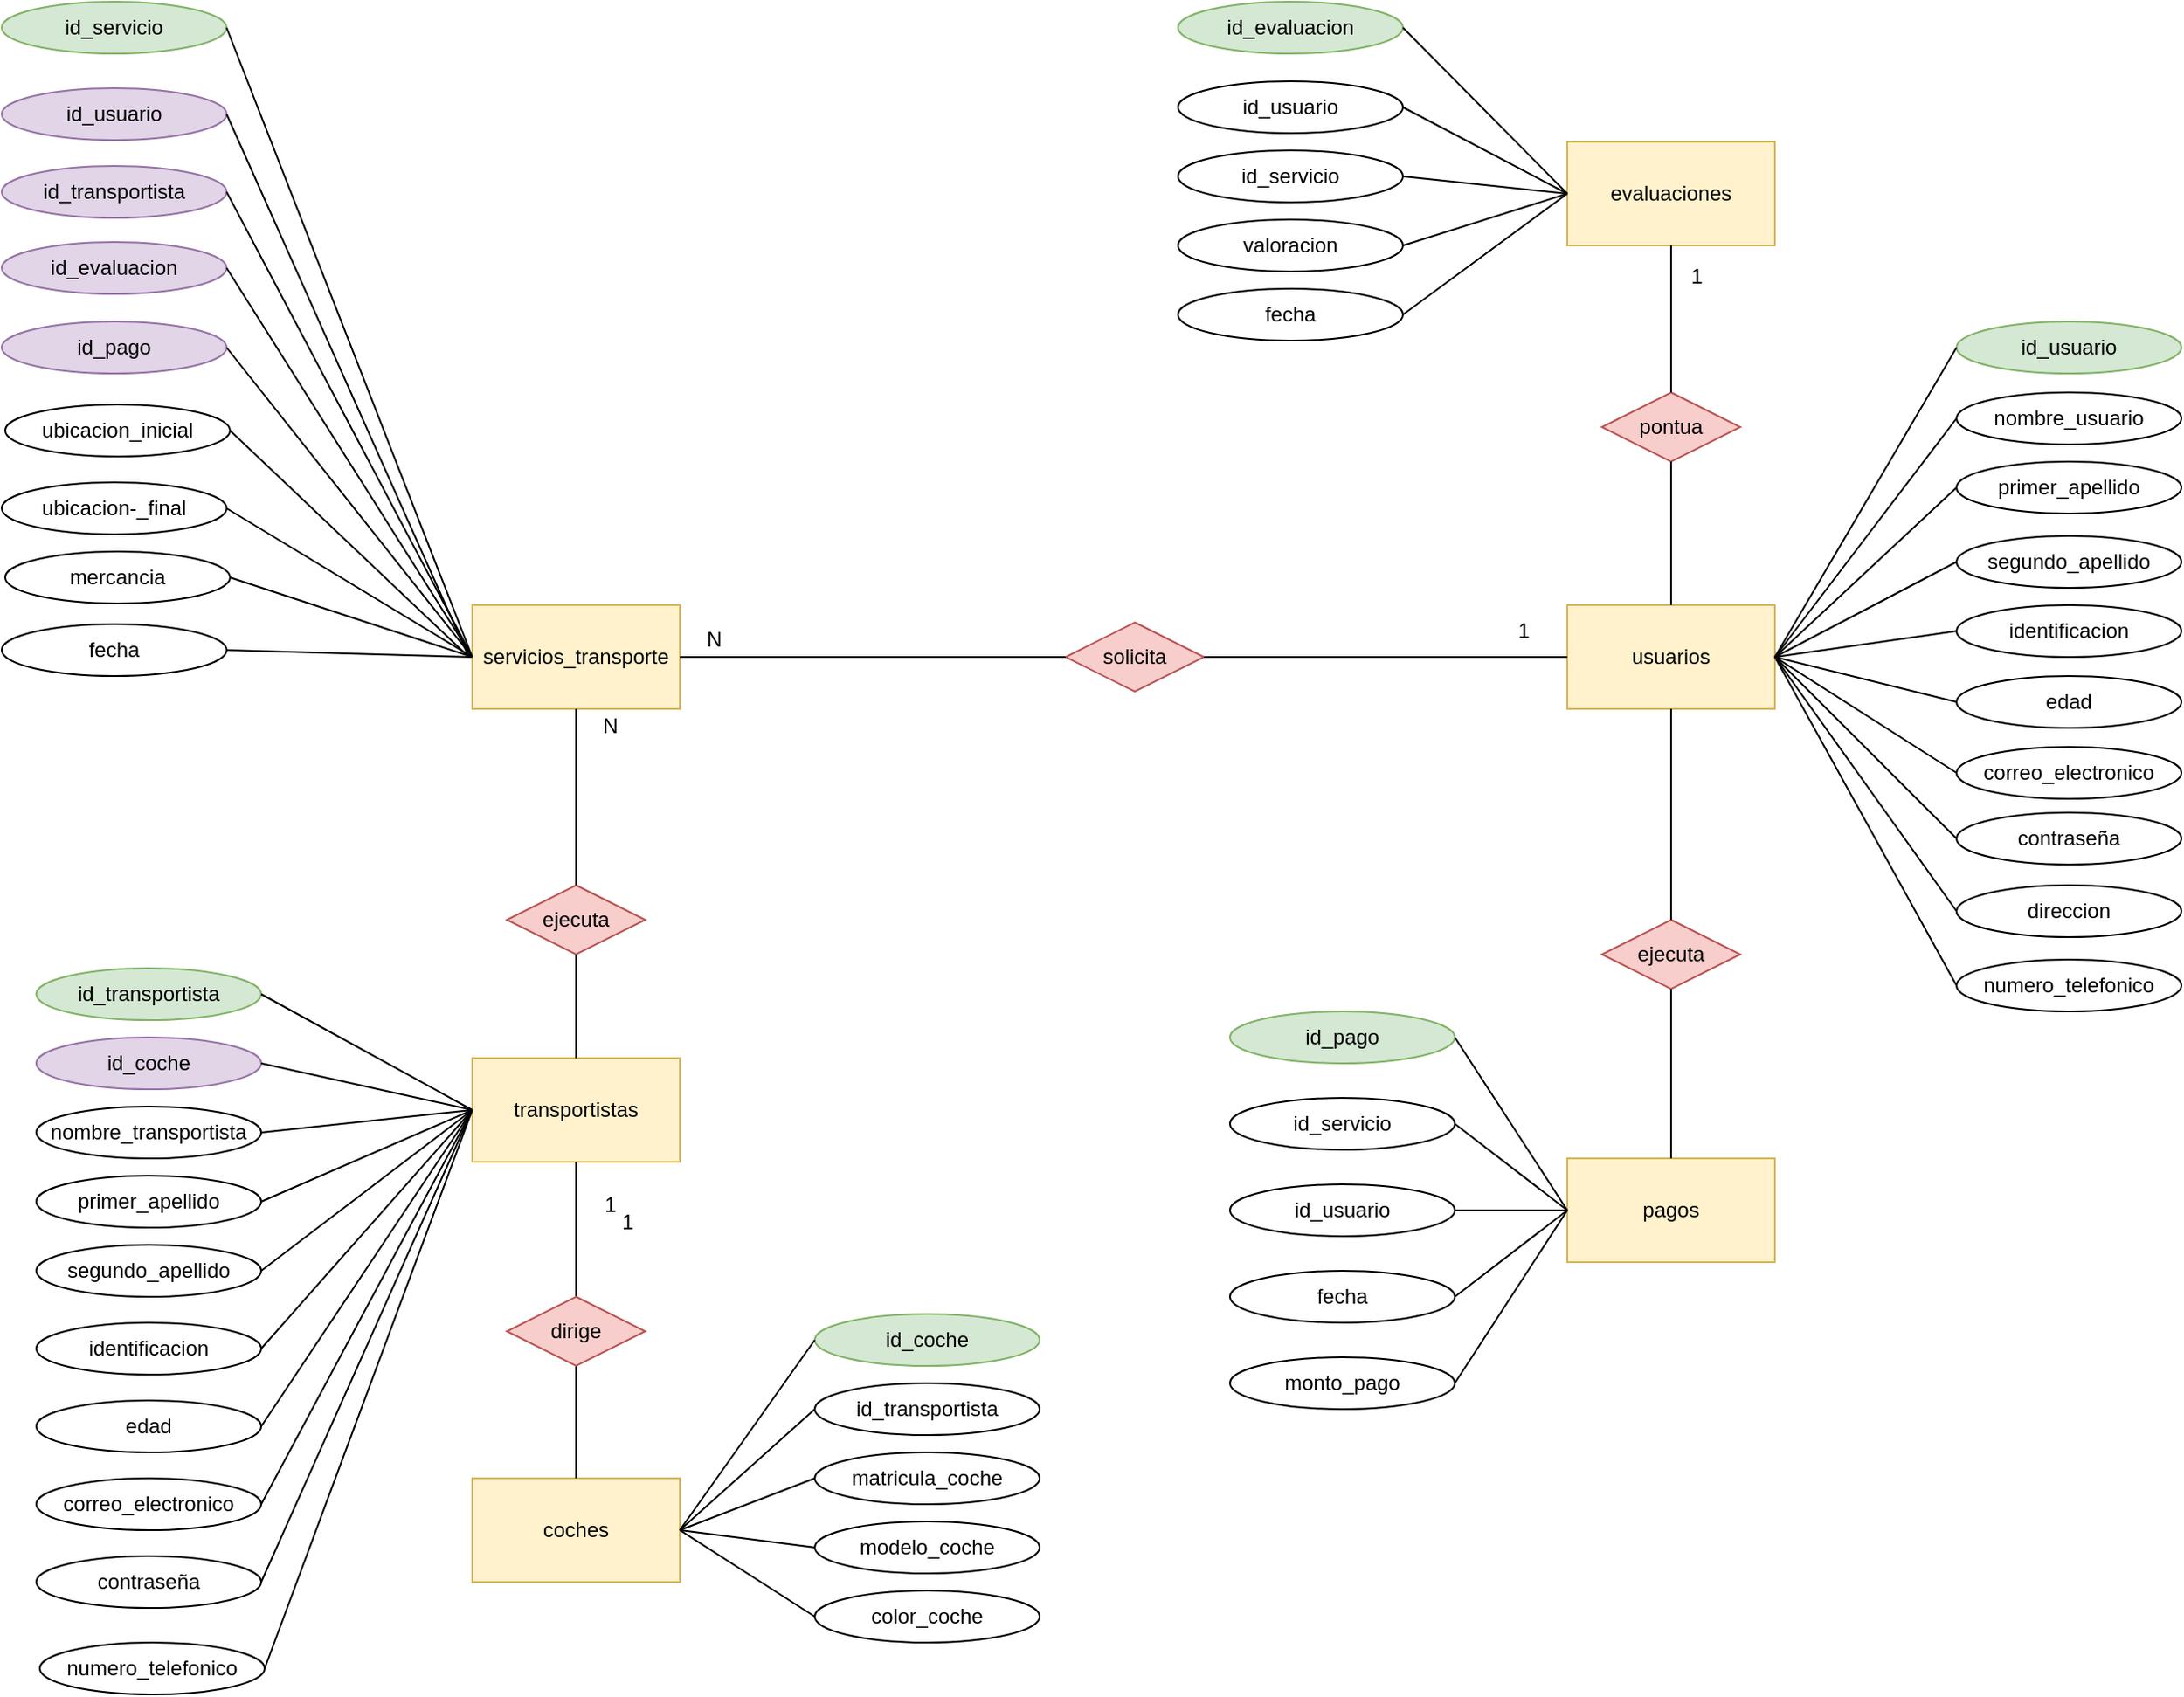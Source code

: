 <mxfile version="22.1.18" type="github">
  <diagram id="R2lEEEUBdFMjLlhIrx00" name="Page-1">
    <mxGraphModel dx="3263" dy="1411" grid="1" gridSize="10" guides="1" tooltips="1" connect="1" arrows="1" fold="1" page="1" pageScale="1" pageWidth="850" pageHeight="1100" math="0" shadow="0" extFonts="Permanent Marker^https://fonts.googleapis.com/css?family=Permanent+Marker">
      <root>
        <mxCell id="0" />
        <mxCell id="1" parent="0" />
        <mxCell id="0erdpwms0wv-roHKmE2V-94" value="" style="group" vertex="1" connectable="0" parent="1">
          <mxGeometry x="-270" y="731" width="1260" height="979" as="geometry" />
        </mxCell>
        <mxCell id="UZvihDDz6vG9pODjjH-z-27" value="servicios_transporte" style="rounded=0;whiteSpace=wrap;html=1;labelBackgroundColor=none;fillColor=#fff2cc;strokeColor=#d6b656;" parent="0erdpwms0wv-roHKmE2V-94" vertex="1">
          <mxGeometry x="272" y="349" width="120" height="60" as="geometry" />
        </mxCell>
        <mxCell id="UZvihDDz6vG9pODjjH-z-28" value="ejecuta" style="rhombus;whiteSpace=wrap;html=1;labelBackgroundColor=none;fillColor=#f8cecc;strokeColor=#b85450;" parent="0erdpwms0wv-roHKmE2V-94" vertex="1">
          <mxGeometry x="292" y="511" width="80" height="40" as="geometry" />
        </mxCell>
        <mxCell id="UZvihDDz6vG9pODjjH-z-29" value="transportistas" style="rounded=0;whiteSpace=wrap;html=1;labelBackgroundColor=none;fillColor=#fff2cc;strokeColor=#d6b656;" parent="0erdpwms0wv-roHKmE2V-94" vertex="1">
          <mxGeometry x="272" y="611" width="120" height="60" as="geometry" />
        </mxCell>
        <mxCell id="UZvihDDz6vG9pODjjH-z-30" value="solicita" style="rhombus;whiteSpace=wrap;html=1;labelBackgroundColor=none;fillColor=#f8cecc;strokeColor=#b85450;" parent="0erdpwms0wv-roHKmE2V-94" vertex="1">
          <mxGeometry x="615" y="359" width="80" height="40" as="geometry" />
        </mxCell>
        <mxCell id="UZvihDDz6vG9pODjjH-z-32" value="usuarios" style="rounded=0;whiteSpace=wrap;html=1;labelBackgroundColor=none;fillColor=#fff2cc;strokeColor=#d6b656;" parent="0erdpwms0wv-roHKmE2V-94" vertex="1">
          <mxGeometry x="905" y="349" width="120" height="60" as="geometry" />
        </mxCell>
        <mxCell id="UZvihDDz6vG9pODjjH-z-33" value="" style="endArrow=none;html=1;rounded=0;entryX=0;entryY=0.5;entryDx=0;entryDy=0;exitX=1;exitY=0.5;exitDx=0;exitDy=0;labelBackgroundColor=none;fontColor=default;" parent="0erdpwms0wv-roHKmE2V-94" source="UZvihDDz6vG9pODjjH-z-30" target="UZvihDDz6vG9pODjjH-z-32" edge="1">
          <mxGeometry width="50" height="50" relative="1" as="geometry">
            <mxPoint x="567" y="419" as="sourcePoint" />
            <mxPoint x="617" y="369" as="targetPoint" />
            <Array as="points" />
          </mxGeometry>
        </mxCell>
        <mxCell id="UZvihDDz6vG9pODjjH-z-34" value="" style="endArrow=none;html=1;rounded=0;entryX=0;entryY=0.5;entryDx=0;entryDy=0;exitX=1;exitY=0.5;exitDx=0;exitDy=0;labelBackgroundColor=none;fontColor=default;" parent="0erdpwms0wv-roHKmE2V-94" source="UZvihDDz6vG9pODjjH-z-27" target="UZvihDDz6vG9pODjjH-z-30" edge="1">
          <mxGeometry width="50" height="50" relative="1" as="geometry">
            <mxPoint x="407" y="409" as="sourcePoint" />
            <mxPoint x="457" y="359" as="targetPoint" />
          </mxGeometry>
        </mxCell>
        <mxCell id="UZvihDDz6vG9pODjjH-z-36" value="" style="endArrow=none;html=1;rounded=0;entryX=0.5;entryY=1;entryDx=0;entryDy=0;exitX=0.5;exitY=0;exitDx=0;exitDy=0;labelBackgroundColor=none;fontColor=default;" parent="0erdpwms0wv-roHKmE2V-94" source="UZvihDDz6vG9pODjjH-z-29" target="UZvihDDz6vG9pODjjH-z-28" edge="1">
          <mxGeometry width="50" height="50" relative="1" as="geometry">
            <mxPoint x="302" y="579" as="sourcePoint" />
            <mxPoint x="352" y="529" as="targetPoint" />
          </mxGeometry>
        </mxCell>
        <mxCell id="UZvihDDz6vG9pODjjH-z-37" value="" style="endArrow=none;html=1;rounded=0;entryX=0.5;entryY=1;entryDx=0;entryDy=0;exitX=0.5;exitY=0;exitDx=0;exitDy=0;labelBackgroundColor=none;fontColor=default;" parent="0erdpwms0wv-roHKmE2V-94" source="UZvihDDz6vG9pODjjH-z-28" target="UZvihDDz6vG9pODjjH-z-27" edge="1">
          <mxGeometry width="50" height="50" relative="1" as="geometry">
            <mxPoint x="307" y="469" as="sourcePoint" />
            <mxPoint x="357" y="419" as="targetPoint" />
          </mxGeometry>
        </mxCell>
        <mxCell id="UZvihDDz6vG9pODjjH-z-38" value="1" style="text;html=1;strokeColor=none;fillColor=none;align=center;verticalAlign=middle;whiteSpace=wrap;rounded=0;labelBackgroundColor=none;" parent="0erdpwms0wv-roHKmE2V-94" vertex="1">
          <mxGeometry x="342" y="686" width="20" height="20" as="geometry" />
        </mxCell>
        <mxCell id="UZvihDDz6vG9pODjjH-z-39" value="N" style="text;html=1;strokeColor=none;fillColor=none;align=center;verticalAlign=middle;whiteSpace=wrap;rounded=0;labelBackgroundColor=none;" parent="0erdpwms0wv-roHKmE2V-94" vertex="1">
          <mxGeometry x="342" y="409" width="20" height="20" as="geometry" />
        </mxCell>
        <mxCell id="UZvihDDz6vG9pODjjH-z-40" value="N" style="text;html=1;strokeColor=none;fillColor=none;align=center;verticalAlign=middle;whiteSpace=wrap;rounded=0;labelBackgroundColor=none;" parent="0erdpwms0wv-roHKmE2V-94" vertex="1">
          <mxGeometry x="402" y="359" width="20" height="20" as="geometry" />
        </mxCell>
        <mxCell id="UZvihDDz6vG9pODjjH-z-43" value="pontua" style="rhombus;whiteSpace=wrap;html=1;labelBackgroundColor=none;fillColor=#f8cecc;strokeColor=#b85450;" parent="0erdpwms0wv-roHKmE2V-94" vertex="1">
          <mxGeometry x="925" y="226" width="80" height="40" as="geometry" />
        </mxCell>
        <mxCell id="UZvihDDz6vG9pODjjH-z-56" value="1" style="text;html=1;strokeColor=none;fillColor=none;align=center;verticalAlign=middle;whiteSpace=wrap;rounded=0;labelBackgroundColor=none;" parent="0erdpwms0wv-roHKmE2V-94" vertex="1">
          <mxGeometry x="970" y="149" width="20" height="20" as="geometry" />
        </mxCell>
        <mxCell id="UZvihDDz6vG9pODjjH-z-62" value="id_pago" style="ellipse;whiteSpace=wrap;html=1;labelBackgroundColor=none;fillColor=#e1d5e7;strokeColor=#9673a6;" parent="0erdpwms0wv-roHKmE2V-94" vertex="1">
          <mxGeometry y="185" width="130" height="30" as="geometry" />
        </mxCell>
        <mxCell id="VUBh9zfn_N3HPbpOxdJ6-4" value="id_transportista" style="ellipse;whiteSpace=wrap;html=1;labelBackgroundColor=none;fillColor=#d5e8d4;strokeColor=#82b366;" parent="0erdpwms0wv-roHKmE2V-94" vertex="1">
          <mxGeometry x="20" y="559" width="130" height="30" as="geometry" />
        </mxCell>
        <mxCell id="VUBh9zfn_N3HPbpOxdJ6-15" value="id_usuario" style="ellipse;whiteSpace=wrap;html=1;labelBackgroundColor=none;fillColor=#d5e8d4;strokeColor=#82b366;" parent="0erdpwms0wv-roHKmE2V-94" vertex="1">
          <mxGeometry x="1130" y="185" width="130" height="30" as="geometry" />
        </mxCell>
        <mxCell id="VUBh9zfn_N3HPbpOxdJ6-16" value="segundo_apellido" style="ellipse;whiteSpace=wrap;html=1;labelBackgroundColor=none;" parent="0erdpwms0wv-roHKmE2V-94" vertex="1">
          <mxGeometry x="1130" y="309" width="130" height="30" as="geometry" />
        </mxCell>
        <mxCell id="VUBh9zfn_N3HPbpOxdJ6-17" value="primer_apellido" style="ellipse;whiteSpace=wrap;html=1;labelBackgroundColor=none;" parent="0erdpwms0wv-roHKmE2V-94" vertex="1">
          <mxGeometry x="1130" y="266" width="130" height="30" as="geometry" />
        </mxCell>
        <mxCell id="VUBh9zfn_N3HPbpOxdJ6-18" value="nombre_usuario" style="ellipse;whiteSpace=wrap;html=1;labelBackgroundColor=none;" parent="0erdpwms0wv-roHKmE2V-94" vertex="1">
          <mxGeometry x="1130" y="226" width="130" height="30" as="geometry" />
        </mxCell>
        <mxCell id="VUBh9zfn_N3HPbpOxdJ6-19" value="edad" style="ellipse;whiteSpace=wrap;html=1;labelBackgroundColor=none;" parent="0erdpwms0wv-roHKmE2V-94" vertex="1">
          <mxGeometry x="1130" y="390" width="130" height="30" as="geometry" />
        </mxCell>
        <mxCell id="VUBh9zfn_N3HPbpOxdJ6-20" value="identificacion" style="ellipse;whiteSpace=wrap;html=1;labelBackgroundColor=none;" parent="0erdpwms0wv-roHKmE2V-94" vertex="1">
          <mxGeometry x="1130" y="349" width="130" height="30" as="geometry" />
        </mxCell>
        <mxCell id="VUBh9zfn_N3HPbpOxdJ6-29" value="id_evaluacion" style="ellipse;whiteSpace=wrap;html=1;labelBackgroundColor=none;fillColor=#d5e8d4;strokeColor=#82b366;" parent="0erdpwms0wv-roHKmE2V-94" vertex="1">
          <mxGeometry x="680" width="130" height="30" as="geometry" />
        </mxCell>
        <mxCell id="VUBh9zfn_N3HPbpOxdJ6-30" value="id_usuario" style="ellipse;whiteSpace=wrap;html=1;labelBackgroundColor=none;" parent="0erdpwms0wv-roHKmE2V-94" vertex="1">
          <mxGeometry x="680" y="46" width="130" height="30" as="geometry" />
        </mxCell>
        <mxCell id="VUBh9zfn_N3HPbpOxdJ6-31" value="id_servicio" style="ellipse;whiteSpace=wrap;html=1;labelBackgroundColor=none;" parent="0erdpwms0wv-roHKmE2V-94" vertex="1">
          <mxGeometry x="680" y="86" width="130" height="30" as="geometry" />
        </mxCell>
        <mxCell id="VUBh9zfn_N3HPbpOxdJ6-36" value="valoracion" style="ellipse;whiteSpace=wrap;html=1;labelBackgroundColor=none;" parent="0erdpwms0wv-roHKmE2V-94" vertex="1">
          <mxGeometry x="680" y="126" width="130" height="30" as="geometry" />
        </mxCell>
        <mxCell id="VUBh9zfn_N3HPbpOxdJ6-37" value="coches" style="rounded=0;whiteSpace=wrap;html=1;labelBackgroundColor=none;fillColor=#fff2cc;strokeColor=#d6b656;" parent="0erdpwms0wv-roHKmE2V-94" vertex="1">
          <mxGeometry x="272" y="854" width="120" height="60" as="geometry" />
        </mxCell>
        <mxCell id="VUBh9zfn_N3HPbpOxdJ6-38" value="" style="endArrow=none;html=1;rounded=0;entryX=0.5;entryY=1;entryDx=0;entryDy=0;exitX=0.5;exitY=0;exitDx=0;exitDy=0;" parent="0erdpwms0wv-roHKmE2V-94" source="VUBh9zfn_N3HPbpOxdJ6-39" target="UZvihDDz6vG9pODjjH-z-29" edge="1">
          <mxGeometry width="50" height="50" relative="1" as="geometry">
            <mxPoint x="342" y="939" as="sourcePoint" />
            <mxPoint x="392" y="889" as="targetPoint" />
            <Array as="points" />
          </mxGeometry>
        </mxCell>
        <mxCell id="VUBh9zfn_N3HPbpOxdJ6-40" value="" style="endArrow=none;html=1;rounded=0;entryX=0.5;entryY=1;entryDx=0;entryDy=0;exitX=0.5;exitY=0;exitDx=0;exitDy=0;" parent="0erdpwms0wv-roHKmE2V-94" source="VUBh9zfn_N3HPbpOxdJ6-37" target="VUBh9zfn_N3HPbpOxdJ6-39" edge="1">
          <mxGeometry width="50" height="50" relative="1" as="geometry">
            <mxPoint x="332" y="949" as="sourcePoint" />
            <mxPoint x="332" y="839" as="targetPoint" />
            <Array as="points" />
          </mxGeometry>
        </mxCell>
        <mxCell id="VUBh9zfn_N3HPbpOxdJ6-39" value="dirige" style="rhombus;whiteSpace=wrap;html=1;labelBackgroundColor=none;fillColor=#f8cecc;strokeColor=#b85450;" parent="0erdpwms0wv-roHKmE2V-94" vertex="1">
          <mxGeometry x="292" y="749" width="80" height="40" as="geometry" />
        </mxCell>
        <mxCell id="VUBh9zfn_N3HPbpOxdJ6-41" value="id_transportista" style="ellipse;whiteSpace=wrap;html=1;labelBackgroundColor=none;" parent="0erdpwms0wv-roHKmE2V-94" vertex="1">
          <mxGeometry x="470" y="799" width="130" height="30" as="geometry" />
        </mxCell>
        <mxCell id="VUBh9zfn_N3HPbpOxdJ6-42" value="color_coche" style="ellipse;whiteSpace=wrap;html=1;labelBackgroundColor=none;" parent="0erdpwms0wv-roHKmE2V-94" vertex="1">
          <mxGeometry x="470" y="919" width="130" height="30" as="geometry" />
        </mxCell>
        <mxCell id="VUBh9zfn_N3HPbpOxdJ6-43" value="matricula_coche" style="ellipse;whiteSpace=wrap;html=1;labelBackgroundColor=none;" parent="0erdpwms0wv-roHKmE2V-94" vertex="1">
          <mxGeometry x="470" y="839" width="130" height="30" as="geometry" />
        </mxCell>
        <mxCell id="VUBh9zfn_N3HPbpOxdJ6-44" value="id_evaluacion" style="ellipse;whiteSpace=wrap;html=1;labelBackgroundColor=none;fillColor=#e1d5e7;strokeColor=#9673a6;" parent="0erdpwms0wv-roHKmE2V-94" vertex="1">
          <mxGeometry y="139" width="130" height="30" as="geometry" />
        </mxCell>
        <mxCell id="VUBh9zfn_N3HPbpOxdJ6-49" value="id_coche" style="ellipse;whiteSpace=wrap;html=1;labelBackgroundColor=none;fillColor=#d5e8d4;strokeColor=#82b366;" parent="0erdpwms0wv-roHKmE2V-94" vertex="1">
          <mxGeometry x="470" y="759" width="130" height="30" as="geometry" />
        </mxCell>
        <mxCell id="VUBh9zfn_N3HPbpOxdJ6-50" value="modelo_coche" style="ellipse;whiteSpace=wrap;html=1;labelBackgroundColor=none;" parent="0erdpwms0wv-roHKmE2V-94" vertex="1">
          <mxGeometry x="470" y="879" width="130" height="30" as="geometry" />
        </mxCell>
        <mxCell id="4h6LSxT9tbR2PbQqWZN6-1" value="id_usuario" style="ellipse;whiteSpace=wrap;html=1;labelBackgroundColor=none;fillColor=#e1d5e7;strokeColor=#9673a6;" parent="0erdpwms0wv-roHKmE2V-94" vertex="1">
          <mxGeometry y="50" width="130" height="30" as="geometry" />
        </mxCell>
        <mxCell id="4h6LSxT9tbR2PbQqWZN6-2" value="id_transportista" style="ellipse;whiteSpace=wrap;html=1;labelBackgroundColor=none;fillColor=#e1d5e7;strokeColor=#9673a6;" parent="0erdpwms0wv-roHKmE2V-94" vertex="1">
          <mxGeometry y="95" width="130" height="30" as="geometry" />
        </mxCell>
        <mxCell id="93SrUeHEuioZLeFlsOgE-1" value="id_servicio" style="ellipse;whiteSpace=wrap;html=1;labelBackgroundColor=none;fillColor=#d5e8d4;strokeColor=#82b366;" parent="0erdpwms0wv-roHKmE2V-94" vertex="1">
          <mxGeometry width="130" height="30" as="geometry" />
        </mxCell>
        <mxCell id="0erdpwms0wv-roHKmE2V-2" value="correo_electronico" style="ellipse;whiteSpace=wrap;html=1;labelBackgroundColor=none;" vertex="1" parent="0erdpwms0wv-roHKmE2V-94">
          <mxGeometry x="1130" y="431" width="130" height="30" as="geometry" />
        </mxCell>
        <mxCell id="0erdpwms0wv-roHKmE2V-3" value="contraseña" style="ellipse;whiteSpace=wrap;html=1;labelBackgroundColor=none;" vertex="1" parent="0erdpwms0wv-roHKmE2V-94">
          <mxGeometry x="1130" y="469" width="130" height="30" as="geometry" />
        </mxCell>
        <mxCell id="0erdpwms0wv-roHKmE2V-4" value="direccion" style="ellipse;whiteSpace=wrap;html=1;labelBackgroundColor=none;" vertex="1" parent="0erdpwms0wv-roHKmE2V-94">
          <mxGeometry x="1130" y="511" width="130" height="30" as="geometry" />
        </mxCell>
        <mxCell id="0erdpwms0wv-roHKmE2V-5" value="numero_telefonico" style="ellipse;whiteSpace=wrap;html=1;labelBackgroundColor=none;" vertex="1" parent="0erdpwms0wv-roHKmE2V-94">
          <mxGeometry x="1130" y="554" width="130" height="30" as="geometry" />
        </mxCell>
        <mxCell id="0erdpwms0wv-roHKmE2V-6" value="segundo_apellido" style="ellipse;whiteSpace=wrap;html=1;labelBackgroundColor=none;" vertex="1" parent="0erdpwms0wv-roHKmE2V-94">
          <mxGeometry x="20" y="719" width="130" height="30" as="geometry" />
        </mxCell>
        <mxCell id="0erdpwms0wv-roHKmE2V-7" value="primer_apellido" style="ellipse;whiteSpace=wrap;html=1;labelBackgroundColor=none;" vertex="1" parent="0erdpwms0wv-roHKmE2V-94">
          <mxGeometry x="20" y="679" width="130" height="30" as="geometry" />
        </mxCell>
        <mxCell id="0erdpwms0wv-roHKmE2V-8" value="nombre_transportista" style="ellipse;whiteSpace=wrap;html=1;labelBackgroundColor=none;" vertex="1" parent="0erdpwms0wv-roHKmE2V-94">
          <mxGeometry x="20" y="639" width="130" height="30" as="geometry" />
        </mxCell>
        <mxCell id="0erdpwms0wv-roHKmE2V-9" value="edad" style="ellipse;whiteSpace=wrap;html=1;labelBackgroundColor=none;" vertex="1" parent="0erdpwms0wv-roHKmE2V-94">
          <mxGeometry x="20" y="809" width="130" height="30" as="geometry" />
        </mxCell>
        <mxCell id="0erdpwms0wv-roHKmE2V-10" value="identificacion" style="ellipse;whiteSpace=wrap;html=1;labelBackgroundColor=none;" vertex="1" parent="0erdpwms0wv-roHKmE2V-94">
          <mxGeometry x="20" y="764" width="130" height="30" as="geometry" />
        </mxCell>
        <mxCell id="0erdpwms0wv-roHKmE2V-11" value="correo_electronico" style="ellipse;whiteSpace=wrap;html=1;labelBackgroundColor=none;" vertex="1" parent="0erdpwms0wv-roHKmE2V-94">
          <mxGeometry x="20" y="854" width="130" height="30" as="geometry" />
        </mxCell>
        <mxCell id="0erdpwms0wv-roHKmE2V-12" value="contraseña" style="ellipse;whiteSpace=wrap;html=1;labelBackgroundColor=none;" vertex="1" parent="0erdpwms0wv-roHKmE2V-94">
          <mxGeometry x="20" y="899" width="130" height="30" as="geometry" />
        </mxCell>
        <mxCell id="0erdpwms0wv-roHKmE2V-14" value="numero_telefonico" style="ellipse;whiteSpace=wrap;html=1;labelBackgroundColor=none;" vertex="1" parent="0erdpwms0wv-roHKmE2V-94">
          <mxGeometry x="22" y="949" width="130" height="30" as="geometry" />
        </mxCell>
        <mxCell id="0erdpwms0wv-roHKmE2V-16" value="id_coche" style="ellipse;whiteSpace=wrap;html=1;labelBackgroundColor=none;fillColor=#e1d5e7;strokeColor=#9673a6;" vertex="1" parent="0erdpwms0wv-roHKmE2V-94">
          <mxGeometry x="20" y="599" width="130" height="30" as="geometry" />
        </mxCell>
        <mxCell id="0erdpwms0wv-roHKmE2V-18" value="id_pago" style="ellipse;whiteSpace=wrap;html=1;labelBackgroundColor=none;fillColor=#d5e8d4;strokeColor=#82b366;" vertex="1" parent="0erdpwms0wv-roHKmE2V-94">
          <mxGeometry x="710" y="584" width="130" height="30" as="geometry" />
        </mxCell>
        <mxCell id="0erdpwms0wv-roHKmE2V-19" value="id_servicio" style="ellipse;whiteSpace=wrap;html=1;labelBackgroundColor=none;" vertex="1" parent="0erdpwms0wv-roHKmE2V-94">
          <mxGeometry x="710" y="634" width="130" height="30" as="geometry" />
        </mxCell>
        <mxCell id="0erdpwms0wv-roHKmE2V-20" value="id_usuario" style="ellipse;whiteSpace=wrap;html=1;labelBackgroundColor=none;" vertex="1" parent="0erdpwms0wv-roHKmE2V-94">
          <mxGeometry x="710" y="684" width="130" height="30" as="geometry" />
        </mxCell>
        <mxCell id="0erdpwms0wv-roHKmE2V-21" value="fecha" style="ellipse;whiteSpace=wrap;html=1;labelBackgroundColor=none;" vertex="1" parent="0erdpwms0wv-roHKmE2V-94">
          <mxGeometry x="710" y="734" width="130" height="30" as="geometry" />
        </mxCell>
        <mxCell id="0erdpwms0wv-roHKmE2V-22" value="monto_pago" style="ellipse;whiteSpace=wrap;html=1;labelBackgroundColor=none;" vertex="1" parent="0erdpwms0wv-roHKmE2V-94">
          <mxGeometry x="710" y="784" width="130" height="30" as="geometry" />
        </mxCell>
        <mxCell id="0erdpwms0wv-roHKmE2V-23" value="evaluaciones" style="rounded=0;whiteSpace=wrap;html=1;labelBackgroundColor=none;fillColor=#fff2cc;strokeColor=#d6b656;" vertex="1" parent="0erdpwms0wv-roHKmE2V-94">
          <mxGeometry x="905" y="81" width="120" height="60" as="geometry" />
        </mxCell>
        <mxCell id="0erdpwms0wv-roHKmE2V-24" value="pagos" style="rounded=0;whiteSpace=wrap;html=1;labelBackgroundColor=none;fillColor=#fff2cc;strokeColor=#d6b656;" vertex="1" parent="0erdpwms0wv-roHKmE2V-94">
          <mxGeometry x="905" y="669" width="120" height="60" as="geometry" />
        </mxCell>
        <mxCell id="0erdpwms0wv-roHKmE2V-25" value="fecha" style="ellipse;whiteSpace=wrap;html=1;labelBackgroundColor=none;" vertex="1" parent="0erdpwms0wv-roHKmE2V-94">
          <mxGeometry x="680" y="166" width="130" height="30" as="geometry" />
        </mxCell>
        <mxCell id="0erdpwms0wv-roHKmE2V-26" value="mercancia" style="ellipse;whiteSpace=wrap;html=1;labelBackgroundColor=none;" vertex="1" parent="0erdpwms0wv-roHKmE2V-94">
          <mxGeometry x="2" y="318" width="130" height="30" as="geometry" />
        </mxCell>
        <mxCell id="0erdpwms0wv-roHKmE2V-27" value="fecha" style="ellipse;whiteSpace=wrap;html=1;labelBackgroundColor=none;" vertex="1" parent="0erdpwms0wv-roHKmE2V-94">
          <mxGeometry y="360" width="130" height="30" as="geometry" />
        </mxCell>
        <mxCell id="0erdpwms0wv-roHKmE2V-31" value="ejecuta" style="rhombus;whiteSpace=wrap;html=1;labelBackgroundColor=none;fillColor=#f8cecc;strokeColor=#b85450;" vertex="1" parent="0erdpwms0wv-roHKmE2V-94">
          <mxGeometry x="925" y="531" width="80" height="40" as="geometry" />
        </mxCell>
        <mxCell id="0erdpwms0wv-roHKmE2V-33" value="1" style="text;html=1;strokeColor=none;fillColor=none;align=center;verticalAlign=middle;whiteSpace=wrap;rounded=0;labelBackgroundColor=none;" vertex="1" parent="0erdpwms0wv-roHKmE2V-94">
          <mxGeometry x="870" y="354" width="20" height="20" as="geometry" />
        </mxCell>
        <mxCell id="0erdpwms0wv-roHKmE2V-38" value="ubicacion_inicial" style="ellipse;whiteSpace=wrap;html=1;labelBackgroundColor=none;" vertex="1" parent="0erdpwms0wv-roHKmE2V-94">
          <mxGeometry x="2" y="233" width="130" height="30" as="geometry" />
        </mxCell>
        <mxCell id="0erdpwms0wv-roHKmE2V-40" value="ubicacion-_final" style="ellipse;whiteSpace=wrap;html=1;labelBackgroundColor=none;" vertex="1" parent="0erdpwms0wv-roHKmE2V-94">
          <mxGeometry y="278" width="130" height="30" as="geometry" />
        </mxCell>
        <mxCell id="0erdpwms0wv-roHKmE2V-42" value="" style="endArrow=none;html=1;rounded=0;entryX=1;entryY=0.5;entryDx=0;entryDy=0;exitX=0;exitY=0.5;exitDx=0;exitDy=0;" edge="1" parent="0erdpwms0wv-roHKmE2V-94" source="UZvihDDz6vG9pODjjH-z-29" target="VUBh9zfn_N3HPbpOxdJ6-4">
          <mxGeometry width="50" height="50" relative="1" as="geometry">
            <mxPoint x="470" y="869" as="sourcePoint" />
            <mxPoint x="520" y="819" as="targetPoint" />
          </mxGeometry>
        </mxCell>
        <mxCell id="0erdpwms0wv-roHKmE2V-44" value="" style="endArrow=none;html=1;rounded=0;entryX=1;entryY=0.5;entryDx=0;entryDy=0;exitX=0;exitY=0.5;exitDx=0;exitDy=0;" edge="1" parent="0erdpwms0wv-roHKmE2V-94" source="UZvihDDz6vG9pODjjH-z-29" target="0erdpwms0wv-roHKmE2V-16">
          <mxGeometry width="50" height="50" relative="1" as="geometry">
            <mxPoint x="470" y="869" as="sourcePoint" />
            <mxPoint x="520" y="819" as="targetPoint" />
          </mxGeometry>
        </mxCell>
        <mxCell id="0erdpwms0wv-roHKmE2V-45" value="" style="endArrow=none;html=1;rounded=0;entryX=1;entryY=0.5;entryDx=0;entryDy=0;exitX=0;exitY=0.5;exitDx=0;exitDy=0;" edge="1" parent="0erdpwms0wv-roHKmE2V-94" source="UZvihDDz6vG9pODjjH-z-29" target="0erdpwms0wv-roHKmE2V-8">
          <mxGeometry width="50" height="50" relative="1" as="geometry">
            <mxPoint x="470" y="869" as="sourcePoint" />
            <mxPoint x="520" y="819" as="targetPoint" />
          </mxGeometry>
        </mxCell>
        <mxCell id="0erdpwms0wv-roHKmE2V-46" value="" style="endArrow=none;html=1;rounded=0;entryX=1;entryY=0.5;entryDx=0;entryDy=0;exitX=0;exitY=0.5;exitDx=0;exitDy=0;" edge="1" parent="0erdpwms0wv-roHKmE2V-94" source="UZvihDDz6vG9pODjjH-z-27" target="93SrUeHEuioZLeFlsOgE-1">
          <mxGeometry width="50" height="50" relative="1" as="geometry">
            <mxPoint x="490" y="329" as="sourcePoint" />
            <mxPoint x="540" y="279" as="targetPoint" />
          </mxGeometry>
        </mxCell>
        <mxCell id="0erdpwms0wv-roHKmE2V-47" value="" style="endArrow=none;html=1;rounded=0;entryX=1;entryY=0.5;entryDx=0;entryDy=0;" edge="1" parent="0erdpwms0wv-roHKmE2V-94" target="4h6LSxT9tbR2PbQqWZN6-1">
          <mxGeometry width="50" height="50" relative="1" as="geometry">
            <mxPoint x="270" y="379" as="sourcePoint" />
            <mxPoint x="540" y="279" as="targetPoint" />
          </mxGeometry>
        </mxCell>
        <mxCell id="0erdpwms0wv-roHKmE2V-48" value="" style="endArrow=none;html=1;rounded=0;entryX=1;entryY=0.5;entryDx=0;entryDy=0;exitX=0;exitY=0.5;exitDx=0;exitDy=0;" edge="1" parent="0erdpwms0wv-roHKmE2V-94" source="UZvihDDz6vG9pODjjH-z-27" target="4h6LSxT9tbR2PbQqWZN6-2">
          <mxGeometry width="50" height="50" relative="1" as="geometry">
            <mxPoint x="490" y="329" as="sourcePoint" />
            <mxPoint x="540" y="279" as="targetPoint" />
          </mxGeometry>
        </mxCell>
        <mxCell id="0erdpwms0wv-roHKmE2V-49" value="" style="endArrow=none;html=1;rounded=0;entryX=1;entryY=0.5;entryDx=0;entryDy=0;exitX=0;exitY=0.5;exitDx=0;exitDy=0;" edge="1" parent="0erdpwms0wv-roHKmE2V-94" source="UZvihDDz6vG9pODjjH-z-27" target="UZvihDDz6vG9pODjjH-z-62">
          <mxGeometry width="50" height="50" relative="1" as="geometry">
            <mxPoint x="330" y="349" as="sourcePoint" />
            <mxPoint x="540" y="279" as="targetPoint" />
          </mxGeometry>
        </mxCell>
        <mxCell id="0erdpwms0wv-roHKmE2V-50" value="" style="endArrow=none;html=1;rounded=0;entryX=1;entryY=0.5;entryDx=0;entryDy=0;exitX=0;exitY=0.5;exitDx=0;exitDy=0;" edge="1" parent="0erdpwms0wv-roHKmE2V-94" source="UZvihDDz6vG9pODjjH-z-27" target="VUBh9zfn_N3HPbpOxdJ6-44">
          <mxGeometry width="50" height="50" relative="1" as="geometry">
            <mxPoint x="490" y="329" as="sourcePoint" />
            <mxPoint x="540" y="279" as="targetPoint" />
          </mxGeometry>
        </mxCell>
        <mxCell id="0erdpwms0wv-roHKmE2V-51" value="" style="endArrow=none;html=1;rounded=0;entryX=1;entryY=0.5;entryDx=0;entryDy=0;" edge="1" parent="0erdpwms0wv-roHKmE2V-94" target="0erdpwms0wv-roHKmE2V-38">
          <mxGeometry width="50" height="50" relative="1" as="geometry">
            <mxPoint x="270" y="379" as="sourcePoint" />
            <mxPoint x="540" y="279" as="targetPoint" />
          </mxGeometry>
        </mxCell>
        <mxCell id="0erdpwms0wv-roHKmE2V-52" value="" style="endArrow=none;html=1;rounded=0;entryX=1;entryY=0.5;entryDx=0;entryDy=0;exitX=0;exitY=0.5;exitDx=0;exitDy=0;" edge="1" parent="0erdpwms0wv-roHKmE2V-94" source="UZvihDDz6vG9pODjjH-z-27" target="0erdpwms0wv-roHKmE2V-40">
          <mxGeometry width="50" height="50" relative="1" as="geometry">
            <mxPoint x="330" y="349" as="sourcePoint" />
            <mxPoint x="540" y="279" as="targetPoint" />
          </mxGeometry>
        </mxCell>
        <mxCell id="0erdpwms0wv-roHKmE2V-53" value="" style="endArrow=none;html=1;rounded=0;entryX=1;entryY=0.5;entryDx=0;entryDy=0;exitX=0;exitY=0.5;exitDx=0;exitDy=0;" edge="1" parent="0erdpwms0wv-roHKmE2V-94" source="UZvihDDz6vG9pODjjH-z-27" target="0erdpwms0wv-roHKmE2V-26">
          <mxGeometry width="50" height="50" relative="1" as="geometry">
            <mxPoint x="490" y="329" as="sourcePoint" />
            <mxPoint x="540" y="279" as="targetPoint" />
          </mxGeometry>
        </mxCell>
        <mxCell id="0erdpwms0wv-roHKmE2V-54" value="" style="endArrow=none;html=1;rounded=0;entryX=1;entryY=0.5;entryDx=0;entryDy=0;exitX=0;exitY=0.5;exitDx=0;exitDy=0;" edge="1" parent="0erdpwms0wv-roHKmE2V-94" source="UZvihDDz6vG9pODjjH-z-27" target="0erdpwms0wv-roHKmE2V-27">
          <mxGeometry width="50" height="50" relative="1" as="geometry">
            <mxPoint x="490" y="329" as="sourcePoint" />
            <mxPoint x="540" y="279" as="targetPoint" />
          </mxGeometry>
        </mxCell>
        <mxCell id="0erdpwms0wv-roHKmE2V-55" value="" style="endArrow=none;html=1;rounded=0;entryX=1;entryY=0.5;entryDx=0;entryDy=0;exitX=0;exitY=0.5;exitDx=0;exitDy=0;" edge="1" parent="0erdpwms0wv-roHKmE2V-94" source="UZvihDDz6vG9pODjjH-z-29" target="0erdpwms0wv-roHKmE2V-7">
          <mxGeometry width="50" height="50" relative="1" as="geometry">
            <mxPoint x="490" y="549" as="sourcePoint" />
            <mxPoint x="540" y="499" as="targetPoint" />
          </mxGeometry>
        </mxCell>
        <mxCell id="0erdpwms0wv-roHKmE2V-56" value="" style="endArrow=none;html=1;rounded=0;entryX=1;entryY=0.5;entryDx=0;entryDy=0;exitX=0;exitY=0.5;exitDx=0;exitDy=0;" edge="1" parent="0erdpwms0wv-roHKmE2V-94" source="UZvihDDz6vG9pODjjH-z-29" target="0erdpwms0wv-roHKmE2V-6">
          <mxGeometry width="50" height="50" relative="1" as="geometry">
            <mxPoint x="490" y="549" as="sourcePoint" />
            <mxPoint x="540" y="499" as="targetPoint" />
          </mxGeometry>
        </mxCell>
        <mxCell id="0erdpwms0wv-roHKmE2V-57" value="" style="endArrow=none;html=1;rounded=0;entryX=1;entryY=0.5;entryDx=0;entryDy=0;exitX=0;exitY=0.5;exitDx=0;exitDy=0;" edge="1" parent="0erdpwms0wv-roHKmE2V-94" source="UZvihDDz6vG9pODjjH-z-29" target="0erdpwms0wv-roHKmE2V-10">
          <mxGeometry width="50" height="50" relative="1" as="geometry">
            <mxPoint x="490" y="549" as="sourcePoint" />
            <mxPoint x="540" y="499" as="targetPoint" />
          </mxGeometry>
        </mxCell>
        <mxCell id="0erdpwms0wv-roHKmE2V-58" value="" style="endArrow=none;html=1;rounded=0;entryX=1;entryY=0.5;entryDx=0;entryDy=0;exitX=0;exitY=0.5;exitDx=0;exitDy=0;" edge="1" parent="0erdpwms0wv-roHKmE2V-94" source="UZvihDDz6vG9pODjjH-z-29" target="0erdpwms0wv-roHKmE2V-9">
          <mxGeometry width="50" height="50" relative="1" as="geometry">
            <mxPoint x="490" y="549" as="sourcePoint" />
            <mxPoint x="540" y="499" as="targetPoint" />
          </mxGeometry>
        </mxCell>
        <mxCell id="0erdpwms0wv-roHKmE2V-59" value="" style="endArrow=none;html=1;rounded=0;entryX=1;entryY=0.5;entryDx=0;entryDy=0;exitX=0;exitY=0.5;exitDx=0;exitDy=0;" edge="1" parent="0erdpwms0wv-roHKmE2V-94" source="UZvihDDz6vG9pODjjH-z-29" target="0erdpwms0wv-roHKmE2V-11">
          <mxGeometry width="50" height="50" relative="1" as="geometry">
            <mxPoint x="490" y="679" as="sourcePoint" />
            <mxPoint x="540" y="629" as="targetPoint" />
          </mxGeometry>
        </mxCell>
        <mxCell id="0erdpwms0wv-roHKmE2V-60" value="" style="endArrow=none;html=1;rounded=0;entryX=1;entryY=0.5;entryDx=0;entryDy=0;exitX=0;exitY=0.5;exitDx=0;exitDy=0;" edge="1" parent="0erdpwms0wv-roHKmE2V-94" source="UZvihDDz6vG9pODjjH-z-29" target="0erdpwms0wv-roHKmE2V-12">
          <mxGeometry width="50" height="50" relative="1" as="geometry">
            <mxPoint x="490" y="679" as="sourcePoint" />
            <mxPoint x="540" y="629" as="targetPoint" />
          </mxGeometry>
        </mxCell>
        <mxCell id="0erdpwms0wv-roHKmE2V-61" value="" style="endArrow=none;html=1;rounded=0;entryX=1;entryY=0.5;entryDx=0;entryDy=0;exitX=0;exitY=0.5;exitDx=0;exitDy=0;" edge="1" parent="0erdpwms0wv-roHKmE2V-94" source="UZvihDDz6vG9pODjjH-z-29" target="0erdpwms0wv-roHKmE2V-14">
          <mxGeometry width="50" height="50" relative="1" as="geometry">
            <mxPoint x="490" y="679" as="sourcePoint" />
            <mxPoint x="540" y="629" as="targetPoint" />
          </mxGeometry>
        </mxCell>
        <mxCell id="0erdpwms0wv-roHKmE2V-64" value="" style="endArrow=none;html=1;rounded=0;entryX=0;entryY=0.5;entryDx=0;entryDy=0;exitX=1;exitY=0.5;exitDx=0;exitDy=0;" edge="1" parent="0erdpwms0wv-roHKmE2V-94" source="VUBh9zfn_N3HPbpOxdJ6-37" target="VUBh9zfn_N3HPbpOxdJ6-49">
          <mxGeometry width="50" height="50" relative="1" as="geometry">
            <mxPoint x="490" y="829" as="sourcePoint" />
            <mxPoint x="540" y="779" as="targetPoint" />
          </mxGeometry>
        </mxCell>
        <mxCell id="0erdpwms0wv-roHKmE2V-65" value="" style="endArrow=none;html=1;rounded=0;exitX=1;exitY=0.5;exitDx=0;exitDy=0;entryX=0;entryY=0.5;entryDx=0;entryDy=0;" edge="1" parent="0erdpwms0wv-roHKmE2V-94" source="VUBh9zfn_N3HPbpOxdJ6-37" target="VUBh9zfn_N3HPbpOxdJ6-41">
          <mxGeometry width="50" height="50" relative="1" as="geometry">
            <mxPoint x="490" y="829" as="sourcePoint" />
            <mxPoint x="540" y="779" as="targetPoint" />
          </mxGeometry>
        </mxCell>
        <mxCell id="0erdpwms0wv-roHKmE2V-66" value="" style="endArrow=none;html=1;rounded=0;entryX=0;entryY=0.5;entryDx=0;entryDy=0;exitX=1;exitY=0.5;exitDx=0;exitDy=0;" edge="1" parent="0erdpwms0wv-roHKmE2V-94" source="VUBh9zfn_N3HPbpOxdJ6-37" target="VUBh9zfn_N3HPbpOxdJ6-43">
          <mxGeometry width="50" height="50" relative="1" as="geometry">
            <mxPoint x="490" y="869" as="sourcePoint" />
            <mxPoint x="540" y="819" as="targetPoint" />
          </mxGeometry>
        </mxCell>
        <mxCell id="0erdpwms0wv-roHKmE2V-67" value="" style="endArrow=none;html=1;rounded=0;entryX=0;entryY=0.5;entryDx=0;entryDy=0;exitX=1;exitY=0.5;exitDx=0;exitDy=0;" edge="1" parent="0erdpwms0wv-roHKmE2V-94" source="VUBh9zfn_N3HPbpOxdJ6-37" target="VUBh9zfn_N3HPbpOxdJ6-50">
          <mxGeometry width="50" height="50" relative="1" as="geometry">
            <mxPoint x="390" y="889" as="sourcePoint" />
            <mxPoint x="540" y="819" as="targetPoint" />
          </mxGeometry>
        </mxCell>
        <mxCell id="0erdpwms0wv-roHKmE2V-68" value="" style="endArrow=none;html=1;rounded=0;exitX=1;exitY=0.5;exitDx=0;exitDy=0;entryX=0;entryY=0.5;entryDx=0;entryDy=0;" edge="1" parent="0erdpwms0wv-roHKmE2V-94" source="VUBh9zfn_N3HPbpOxdJ6-37" target="VUBh9zfn_N3HPbpOxdJ6-42">
          <mxGeometry width="50" height="50" relative="1" as="geometry">
            <mxPoint x="490" y="869" as="sourcePoint" />
            <mxPoint x="540" y="819" as="targetPoint" />
          </mxGeometry>
        </mxCell>
        <mxCell id="0erdpwms0wv-roHKmE2V-69" value="" style="endArrow=none;html=1;rounded=0;entryX=1;entryY=0.5;entryDx=0;entryDy=0;exitX=0;exitY=0.5;exitDx=0;exitDy=0;" edge="1" parent="0erdpwms0wv-roHKmE2V-94" source="0erdpwms0wv-roHKmE2V-23" target="VUBh9zfn_N3HPbpOxdJ6-29">
          <mxGeometry width="50" height="50" relative="1" as="geometry">
            <mxPoint x="880" y="269" as="sourcePoint" />
            <mxPoint x="930" y="219" as="targetPoint" />
          </mxGeometry>
        </mxCell>
        <mxCell id="0erdpwms0wv-roHKmE2V-70" value="" style="endArrow=none;html=1;rounded=0;entryX=1;entryY=0.5;entryDx=0;entryDy=0;exitX=0;exitY=0.5;exitDx=0;exitDy=0;" edge="1" parent="0erdpwms0wv-roHKmE2V-94" source="0erdpwms0wv-roHKmE2V-23" target="VUBh9zfn_N3HPbpOxdJ6-30">
          <mxGeometry width="50" height="50" relative="1" as="geometry">
            <mxPoint x="880" y="269" as="sourcePoint" />
            <mxPoint x="930" y="219" as="targetPoint" />
          </mxGeometry>
        </mxCell>
        <mxCell id="0erdpwms0wv-roHKmE2V-71" value="" style="endArrow=none;html=1;rounded=0;entryX=1;entryY=0.5;entryDx=0;entryDy=0;exitX=0;exitY=0.5;exitDx=0;exitDy=0;" edge="1" parent="0erdpwms0wv-roHKmE2V-94" source="0erdpwms0wv-roHKmE2V-23" target="VUBh9zfn_N3HPbpOxdJ6-31">
          <mxGeometry width="50" height="50" relative="1" as="geometry">
            <mxPoint x="880" y="269" as="sourcePoint" />
            <mxPoint x="930" y="219" as="targetPoint" />
          </mxGeometry>
        </mxCell>
        <mxCell id="0erdpwms0wv-roHKmE2V-72" value="" style="endArrow=none;html=1;rounded=0;entryX=1;entryY=0.5;entryDx=0;entryDy=0;exitX=0;exitY=0.5;exitDx=0;exitDy=0;" edge="1" parent="0erdpwms0wv-roHKmE2V-94" source="0erdpwms0wv-roHKmE2V-23" target="VUBh9zfn_N3HPbpOxdJ6-36">
          <mxGeometry width="50" height="50" relative="1" as="geometry">
            <mxPoint x="880" y="269" as="sourcePoint" />
            <mxPoint x="930" y="219" as="targetPoint" />
          </mxGeometry>
        </mxCell>
        <mxCell id="0erdpwms0wv-roHKmE2V-73" value="" style="endArrow=none;html=1;rounded=0;entryX=0;entryY=0.5;entryDx=0;entryDy=0;exitX=1;exitY=0.5;exitDx=0;exitDy=0;" edge="1" parent="0erdpwms0wv-roHKmE2V-94" source="0erdpwms0wv-roHKmE2V-25" target="0erdpwms0wv-roHKmE2V-23">
          <mxGeometry width="50" height="50" relative="1" as="geometry">
            <mxPoint x="880" y="269" as="sourcePoint" />
            <mxPoint x="930" y="219" as="targetPoint" />
          </mxGeometry>
        </mxCell>
        <mxCell id="0erdpwms0wv-roHKmE2V-74" value="" style="endArrow=none;html=1;rounded=0;entryX=0.5;entryY=1;entryDx=0;entryDy=0;exitX=0.5;exitY=0;exitDx=0;exitDy=0;" edge="1" parent="0erdpwms0wv-roHKmE2V-94" source="UZvihDDz6vG9pODjjH-z-43" target="0erdpwms0wv-roHKmE2V-23">
          <mxGeometry width="50" height="50" relative="1" as="geometry">
            <mxPoint x="880" y="269" as="sourcePoint" />
            <mxPoint x="930" y="219" as="targetPoint" />
          </mxGeometry>
        </mxCell>
        <mxCell id="0erdpwms0wv-roHKmE2V-75" value="" style="endArrow=none;html=1;rounded=0;entryX=0.5;entryY=1;entryDx=0;entryDy=0;exitX=0.5;exitY=0;exitDx=0;exitDy=0;" edge="1" parent="0erdpwms0wv-roHKmE2V-94" source="UZvihDDz6vG9pODjjH-z-32" target="UZvihDDz6vG9pODjjH-z-43">
          <mxGeometry width="50" height="50" relative="1" as="geometry">
            <mxPoint x="850" y="479" as="sourcePoint" />
            <mxPoint x="900" y="429" as="targetPoint" />
          </mxGeometry>
        </mxCell>
        <mxCell id="0erdpwms0wv-roHKmE2V-76" value="" style="endArrow=none;html=1;rounded=0;entryX=0.5;entryY=1;entryDx=0;entryDy=0;" edge="1" parent="0erdpwms0wv-roHKmE2V-94" source="0erdpwms0wv-roHKmE2V-31" target="UZvihDDz6vG9pODjjH-z-32">
          <mxGeometry width="50" height="50" relative="1" as="geometry">
            <mxPoint x="965" y="529" as="sourcePoint" />
            <mxPoint x="900" y="429" as="targetPoint" />
          </mxGeometry>
        </mxCell>
        <mxCell id="0erdpwms0wv-roHKmE2V-78" value="" style="endArrow=none;html=1;rounded=0;entryX=0.5;entryY=1;entryDx=0;entryDy=0;exitX=0.5;exitY=0;exitDx=0;exitDy=0;" edge="1" parent="0erdpwms0wv-roHKmE2V-94" source="0erdpwms0wv-roHKmE2V-24" target="0erdpwms0wv-roHKmE2V-31">
          <mxGeometry width="50" height="50" relative="1" as="geometry">
            <mxPoint x="850" y="479" as="sourcePoint" />
            <mxPoint x="900" y="429" as="targetPoint" />
          </mxGeometry>
        </mxCell>
        <mxCell id="0erdpwms0wv-roHKmE2V-79" value="" style="endArrow=none;html=1;rounded=0;entryX=1;entryY=0.5;entryDx=0;entryDy=0;exitX=0;exitY=0.5;exitDx=0;exitDy=0;" edge="1" parent="0erdpwms0wv-roHKmE2V-94" source="0erdpwms0wv-roHKmE2V-24" target="0erdpwms0wv-roHKmE2V-18">
          <mxGeometry width="50" height="50" relative="1" as="geometry">
            <mxPoint x="850" y="679" as="sourcePoint" />
            <mxPoint x="900" y="629" as="targetPoint" />
          </mxGeometry>
        </mxCell>
        <mxCell id="0erdpwms0wv-roHKmE2V-80" value="" style="endArrow=none;html=1;rounded=0;exitX=1;exitY=0.5;exitDx=0;exitDy=0;entryX=0;entryY=0.5;entryDx=0;entryDy=0;" edge="1" parent="0erdpwms0wv-roHKmE2V-94" source="0erdpwms0wv-roHKmE2V-19" target="0erdpwms0wv-roHKmE2V-24">
          <mxGeometry width="50" height="50" relative="1" as="geometry">
            <mxPoint x="850" y="679" as="sourcePoint" />
            <mxPoint x="900" y="689" as="targetPoint" />
          </mxGeometry>
        </mxCell>
        <mxCell id="0erdpwms0wv-roHKmE2V-81" value="" style="endArrow=none;html=1;rounded=0;exitX=1;exitY=0.5;exitDx=0;exitDy=0;entryX=0;entryY=0.5;entryDx=0;entryDy=0;" edge="1" parent="0erdpwms0wv-roHKmE2V-94" source="0erdpwms0wv-roHKmE2V-20" target="0erdpwms0wv-roHKmE2V-24">
          <mxGeometry width="50" height="50" relative="1" as="geometry">
            <mxPoint x="860" y="699" as="sourcePoint" />
            <mxPoint x="910" y="649" as="targetPoint" />
          </mxGeometry>
        </mxCell>
        <mxCell id="0erdpwms0wv-roHKmE2V-82" value="" style="endArrow=none;html=1;rounded=0;exitX=1;exitY=0.5;exitDx=0;exitDy=0;entryX=0;entryY=0.5;entryDx=0;entryDy=0;" edge="1" parent="0erdpwms0wv-roHKmE2V-94" source="0erdpwms0wv-roHKmE2V-21" target="0erdpwms0wv-roHKmE2V-24">
          <mxGeometry width="50" height="50" relative="1" as="geometry">
            <mxPoint x="860" y="699" as="sourcePoint" />
            <mxPoint x="910" y="649" as="targetPoint" />
          </mxGeometry>
        </mxCell>
        <mxCell id="0erdpwms0wv-roHKmE2V-83" value="" style="endArrow=none;html=1;rounded=0;exitX=1;exitY=0.5;exitDx=0;exitDy=0;entryX=0;entryY=0.5;entryDx=0;entryDy=0;" edge="1" parent="0erdpwms0wv-roHKmE2V-94" source="0erdpwms0wv-roHKmE2V-22" target="0erdpwms0wv-roHKmE2V-24">
          <mxGeometry width="50" height="50" relative="1" as="geometry">
            <mxPoint x="860" y="789" as="sourcePoint" />
            <mxPoint x="910" y="739" as="targetPoint" />
          </mxGeometry>
        </mxCell>
        <mxCell id="0erdpwms0wv-roHKmE2V-84" value="" style="endArrow=none;html=1;rounded=0;entryX=0;entryY=0.5;entryDx=0;entryDy=0;exitX=1;exitY=0.5;exitDx=0;exitDy=0;" edge="1" parent="0erdpwms0wv-roHKmE2V-94" source="UZvihDDz6vG9pODjjH-z-32" target="VUBh9zfn_N3HPbpOxdJ6-15">
          <mxGeometry width="50" height="50" relative="1" as="geometry">
            <mxPoint x="1120" y="349" as="sourcePoint" />
            <mxPoint x="1170" y="299" as="targetPoint" />
          </mxGeometry>
        </mxCell>
        <mxCell id="0erdpwms0wv-roHKmE2V-85" value="" style="endArrow=none;html=1;rounded=0;entryX=0;entryY=0.5;entryDx=0;entryDy=0;exitX=1;exitY=0.5;exitDx=0;exitDy=0;" edge="1" parent="0erdpwms0wv-roHKmE2V-94" source="UZvihDDz6vG9pODjjH-z-32" target="VUBh9zfn_N3HPbpOxdJ6-18">
          <mxGeometry width="50" height="50" relative="1" as="geometry">
            <mxPoint x="1120" y="349" as="sourcePoint" />
            <mxPoint x="1170" y="299" as="targetPoint" />
          </mxGeometry>
        </mxCell>
        <mxCell id="0erdpwms0wv-roHKmE2V-86" value="" style="endArrow=none;html=1;rounded=0;entryX=0;entryY=0.5;entryDx=0;entryDy=0;exitX=1;exitY=0.5;exitDx=0;exitDy=0;" edge="1" parent="0erdpwms0wv-roHKmE2V-94" source="UZvihDDz6vG9pODjjH-z-32" target="VUBh9zfn_N3HPbpOxdJ6-17">
          <mxGeometry width="50" height="50" relative="1" as="geometry">
            <mxPoint x="1120" y="349" as="sourcePoint" />
            <mxPoint x="1170" y="299" as="targetPoint" />
          </mxGeometry>
        </mxCell>
        <mxCell id="0erdpwms0wv-roHKmE2V-87" value="" style="endArrow=none;html=1;rounded=0;entryX=0;entryY=0.5;entryDx=0;entryDy=0;exitX=1;exitY=0.5;exitDx=0;exitDy=0;" edge="1" parent="0erdpwms0wv-roHKmE2V-94" source="UZvihDDz6vG9pODjjH-z-32" target="VUBh9zfn_N3HPbpOxdJ6-16">
          <mxGeometry width="50" height="50" relative="1" as="geometry">
            <mxPoint x="1120" y="469" as="sourcePoint" />
            <mxPoint x="1170" y="419" as="targetPoint" />
          </mxGeometry>
        </mxCell>
        <mxCell id="0erdpwms0wv-roHKmE2V-88" value="" style="endArrow=none;html=1;rounded=0;entryX=0;entryY=0.5;entryDx=0;entryDy=0;exitX=1;exitY=0.5;exitDx=0;exitDy=0;" edge="1" parent="0erdpwms0wv-roHKmE2V-94" source="UZvihDDz6vG9pODjjH-z-32" target="VUBh9zfn_N3HPbpOxdJ6-20">
          <mxGeometry width="50" height="50" relative="1" as="geometry">
            <mxPoint x="1120" y="469" as="sourcePoint" />
            <mxPoint x="1170" y="419" as="targetPoint" />
          </mxGeometry>
        </mxCell>
        <mxCell id="0erdpwms0wv-roHKmE2V-89" value="" style="endArrow=none;html=1;rounded=0;entryX=0;entryY=0.5;entryDx=0;entryDy=0;exitX=1;exitY=0.5;exitDx=0;exitDy=0;" edge="1" parent="0erdpwms0wv-roHKmE2V-94" source="UZvihDDz6vG9pODjjH-z-32" target="VUBh9zfn_N3HPbpOxdJ6-19">
          <mxGeometry width="50" height="50" relative="1" as="geometry">
            <mxPoint x="1120" y="469" as="sourcePoint" />
            <mxPoint x="1170" y="419" as="targetPoint" />
          </mxGeometry>
        </mxCell>
        <mxCell id="0erdpwms0wv-roHKmE2V-90" value="" style="endArrow=none;html=1;rounded=0;entryX=0;entryY=0.5;entryDx=0;entryDy=0;exitX=1;exitY=0.5;exitDx=0;exitDy=0;" edge="1" parent="0erdpwms0wv-roHKmE2V-94" source="UZvihDDz6vG9pODjjH-z-32" target="0erdpwms0wv-roHKmE2V-2">
          <mxGeometry width="50" height="50" relative="1" as="geometry">
            <mxPoint x="1120" y="469" as="sourcePoint" />
            <mxPoint x="1170" y="419" as="targetPoint" />
          </mxGeometry>
        </mxCell>
        <mxCell id="0erdpwms0wv-roHKmE2V-91" value="" style="endArrow=none;html=1;rounded=0;entryX=0;entryY=0.5;entryDx=0;entryDy=0;exitX=1;exitY=0.5;exitDx=0;exitDy=0;" edge="1" parent="0erdpwms0wv-roHKmE2V-94" source="UZvihDDz6vG9pODjjH-z-32" target="0erdpwms0wv-roHKmE2V-3">
          <mxGeometry width="50" height="50" relative="1" as="geometry">
            <mxPoint x="1030" y="379" as="sourcePoint" />
            <mxPoint x="1170" y="439" as="targetPoint" />
          </mxGeometry>
        </mxCell>
        <mxCell id="0erdpwms0wv-roHKmE2V-92" value="" style="endArrow=none;html=1;rounded=0;exitX=0;exitY=0.5;exitDx=0;exitDy=0;entryX=1;entryY=0.5;entryDx=0;entryDy=0;" edge="1" parent="0erdpwms0wv-roHKmE2V-94" source="0erdpwms0wv-roHKmE2V-4" target="UZvihDDz6vG9pODjjH-z-32">
          <mxGeometry width="50" height="50" relative="1" as="geometry">
            <mxPoint x="1120" y="579" as="sourcePoint" />
            <mxPoint x="1030" y="379" as="targetPoint" />
          </mxGeometry>
        </mxCell>
        <mxCell id="0erdpwms0wv-roHKmE2V-93" value="" style="endArrow=none;html=1;rounded=0;entryX=0;entryY=0.5;entryDx=0;entryDy=0;exitX=1;exitY=0.5;exitDx=0;exitDy=0;" edge="1" parent="0erdpwms0wv-roHKmE2V-94" source="UZvihDDz6vG9pODjjH-z-32" target="0erdpwms0wv-roHKmE2V-5">
          <mxGeometry width="50" height="50" relative="1" as="geometry">
            <mxPoint x="1120" y="579" as="sourcePoint" />
            <mxPoint x="1170" y="529" as="targetPoint" />
          </mxGeometry>
        </mxCell>
        <mxCell id="0erdpwms0wv-roHKmE2V-99" value="1" style="text;html=1;strokeColor=none;fillColor=none;align=center;verticalAlign=middle;whiteSpace=wrap;rounded=0;labelBackgroundColor=none;" vertex="1" parent="1">
          <mxGeometry x="82" y="1427" width="20" height="20" as="geometry" />
        </mxCell>
      </root>
    </mxGraphModel>
  </diagram>
</mxfile>
